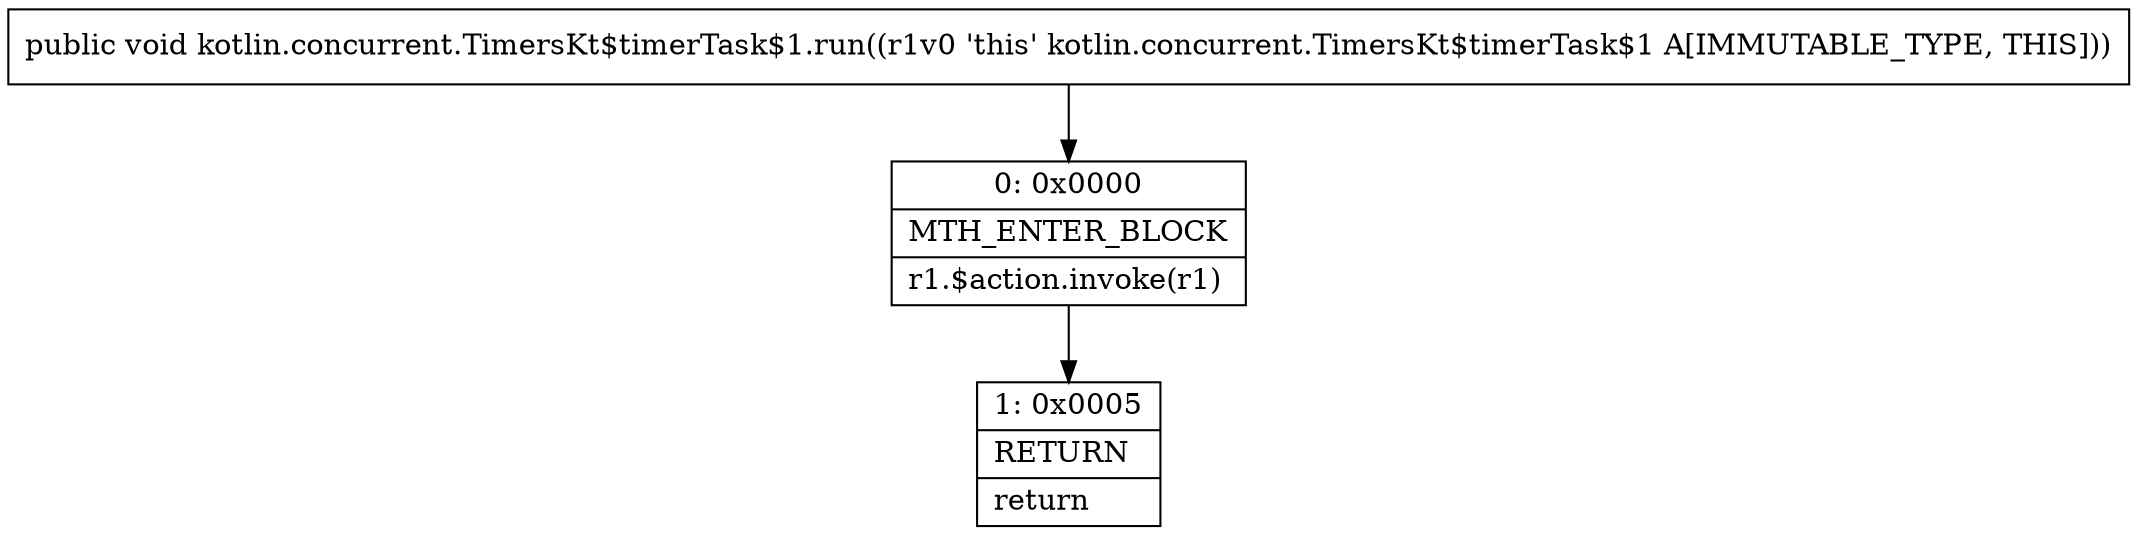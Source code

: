 digraph "CFG forkotlin.concurrent.TimersKt$timerTask$1.run()V" {
Node_0 [shape=record,label="{0\:\ 0x0000|MTH_ENTER_BLOCK\l|r1.$action.invoke(r1)\l}"];
Node_1 [shape=record,label="{1\:\ 0x0005|RETURN\l|return\l}"];
MethodNode[shape=record,label="{public void kotlin.concurrent.TimersKt$timerTask$1.run((r1v0 'this' kotlin.concurrent.TimersKt$timerTask$1 A[IMMUTABLE_TYPE, THIS])) }"];
MethodNode -> Node_0;
Node_0 -> Node_1;
}

